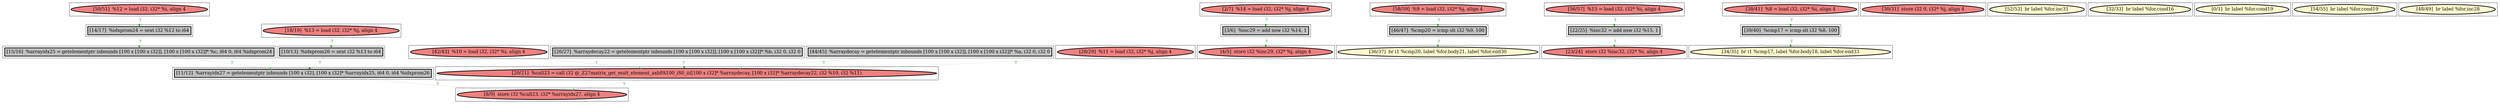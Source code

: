 
digraph G {



node1346->node1332 [style=dotted,color=forestgreen,label="T",fontcolor=forestgreen ]
node1332->node1327 [style=dotted,color=forestgreen,label="T",fontcolor=forestgreen ]
node1333->node1347 [style=dotted,color=forestgreen,label="T",fontcolor=forestgreen ]
node1329->node1327 [style=dotted,color=forestgreen,label="T",fontcolor=forestgreen ]
node1354->node1332 [style=dotted,color=forestgreen,label="T",fontcolor=forestgreen ]
node1342->node1330 [style=dotted,color=forestgreen,label="T",fontcolor=forestgreen ]
node1331->node1328 [style=dotted,color=forestgreen,label="T",fontcolor=forestgreen ]
node1345->node1351 [style=dotted,color=forestgreen,label="T",fontcolor=forestgreen ]
node1339->node1345 [style=dotted,color=forestgreen,label="T",fontcolor=forestgreen ]
node1334->node1338 [style=dotted,color=forestgreen,label="T",fontcolor=forestgreen ]
node1349->node1334 [style=dotted,color=forestgreen,label="T",fontcolor=forestgreen ]
node1326->node1333 [style=dotted,color=forestgreen,label="T",fontcolor=forestgreen ]
node1336->node1329 [style=dotted,color=forestgreen,label="T",fontcolor=forestgreen ]
node1330->node1336 [style=dotted,color=forestgreen,label="T",fontcolor=forestgreen ]
node1340->node1350 [style=dotted,color=forestgreen,label="T",fontcolor=forestgreen ]
node1341->node1332 [style=dotted,color=forestgreen,label="T",fontcolor=forestgreen ]
node1328->node1329 [style=dotted,color=forestgreen,label="T",fontcolor=forestgreen ]
node1350->node1352 [style=dotted,color=forestgreen,label="T",fontcolor=forestgreen ]
node1335->node1332 [style=dotted,color=forestgreen,label="T",fontcolor=forestgreen ]


subgraph cluster27 {


node1352 [penwidth=3.0,fontsize=20,fillcolor=lemonchiffon,label="[34/35]  br i1 %cmp17, label %for.body18, label %for.end33",shape=ellipse,style=filled ]



}

subgraph cluster28 {


node1353 [penwidth=3.0,fontsize=20,fillcolor=lightcoral,label="[30/31]  store i32 0, i32* %j, align 4",shape=ellipse,style=filled ]



}

subgraph cluster26 {


node1351 [penwidth=3.0,fontsize=20,fillcolor=lemonchiffon,label="[36/37]  br i1 %cmp20, label %for.body21, label %for.end30",shape=ellipse,style=filled ]



}

subgraph cluster29 {


node1354 [penwidth=3.0,fontsize=20,fillcolor=lightcoral,label="[28/29]  %11 = load i32, i32* %j, align 4",shape=ellipse,style=filled ]



}

subgraph cluster25 {


node1350 [penwidth=3.0,fontsize=20,fillcolor=grey,label="[39/40]  %cmp17 = icmp slt i32 %8, 100",shape=rectangle,style=filled ]



}

subgraph cluster24 {


node1349 [penwidth=3.0,fontsize=20,fillcolor=lightcoral,label="[56/57]  %15 = load i32, i32* %i, align 4",shape=ellipse,style=filled ]



}

subgraph cluster22 {


node1347 [penwidth=3.0,fontsize=20,fillcolor=lightcoral,label="[4/5]  store i32 %inc29, i32* %j, align 4",shape=ellipse,style=filled ]



}

subgraph cluster20 {


node1345 [penwidth=3.0,fontsize=20,fillcolor=grey,label="[46/47]  %cmp20 = icmp slt i32 %9, 100",shape=rectangle,style=filled ]



}

subgraph cluster18 {


node1343 [penwidth=3.0,fontsize=20,fillcolor=lemonchiffon,label="[52/53]  br label %for.inc31",shape=ellipse,style=filled ]



}

subgraph cluster16 {


node1341 [penwidth=3.0,fontsize=20,fillcolor=lightcoral,label="[42/43]  %10 = load i32, i32* %i, align 4",shape=ellipse,style=filled ]



}

subgraph cluster17 {


node1342 [penwidth=3.0,fontsize=20,fillcolor=lightcoral,label="[50/51]  %12 = load i32, i32* %i, align 4",shape=ellipse,style=filled ]



}

subgraph cluster4 {


node1329 [penwidth=3.0,fontsize=20,fillcolor=grey,label="[11/12]  %arrayidx27 = getelementptr inbounds [100 x i32], [100 x i32]* %arrayidx25, i64 0, i64 %idxprom26",shape=rectangle,style=filled ]



}

subgraph cluster3 {


node1328 [penwidth=3.0,fontsize=20,fillcolor=grey,label="[10/13]  %idxprom26 = sext i32 %13 to i64",shape=rectangle,style=filled ]



}

subgraph cluster2 {


node1327 [penwidth=3.0,fontsize=20,fillcolor=lightcoral,label="[8/9]  store i32 %call23, i32* %arrayidx27, align 4",shape=ellipse,style=filled ]



}

subgraph cluster1 {


node1326 [penwidth=3.0,fontsize=20,fillcolor=lightcoral,label="[2/7]  %14 = load i32, i32* %j, align 4",shape=ellipse,style=filled ]



}

subgraph cluster12 {


node1337 [penwidth=3.0,fontsize=20,fillcolor=lemonchiffon,label="[32/33]  br label %for.cond16",shape=ellipse,style=filled ]



}

subgraph cluster5 {


node1330 [penwidth=3.0,fontsize=20,fillcolor=grey,label="[14/17]  %idxprom24 = sext i32 %12 to i64",shape=rectangle,style=filled ]



}

subgraph cluster0 {


node1325 [penwidth=3.0,fontsize=20,fillcolor=lemonchiffon,label="[0/1]  br label %for.cond19",shape=ellipse,style=filled ]



}

subgraph cluster6 {


node1331 [penwidth=3.0,fontsize=20,fillcolor=lightcoral,label="[18/19]  %13 = load i32, i32* %j, align 4",shape=ellipse,style=filled ]



}

subgraph cluster14 {


node1339 [penwidth=3.0,fontsize=20,fillcolor=lightcoral,label="[58/59]  %9 = load i32, i32* %j, align 4",shape=ellipse,style=filled ]



}

subgraph cluster7 {


node1332 [penwidth=3.0,fontsize=20,fillcolor=lightcoral,label="[20/21]  %call23 = call i32 @_Z27matrix_get_mult_element_axbPA100_iS0_ii([100 x i32]* %arraydecay, [100 x i32]* %arraydecay22, i32 %10, i32 %11)",shape=ellipse,style=filled ]



}

subgraph cluster23 {


node1348 [penwidth=3.0,fontsize=20,fillcolor=lemonchiffon,label="[54/55]  br label %for.cond19",shape=ellipse,style=filled ]



}

subgraph cluster8 {


node1333 [penwidth=3.0,fontsize=20,fillcolor=grey,label="[3/6]  %inc29 = add nsw i32 %14, 1",shape=rectangle,style=filled ]



}

subgraph cluster21 {


node1346 [penwidth=3.0,fontsize=20,fillcolor=grey,label="[44/45]  %arraydecay = getelementptr inbounds [100 x [100 x i32]], [100 x [100 x i32]]* %a, i32 0, i32 0",shape=rectangle,style=filled ]



}

subgraph cluster9 {


node1334 [penwidth=3.0,fontsize=20,fillcolor=grey,label="[22/25]  %inc32 = add nsw i32 %15, 1",shape=rectangle,style=filled ]



}

subgraph cluster19 {


node1344 [penwidth=3.0,fontsize=20,fillcolor=lemonchiffon,label="[48/49]  br label %for.inc28",shape=ellipse,style=filled ]



}

subgraph cluster10 {


node1335 [penwidth=3.0,fontsize=20,fillcolor=grey,label="[26/27]  %arraydecay22 = getelementptr inbounds [100 x [100 x i32]], [100 x [100 x i32]]* %b, i32 0, i32 0",shape=rectangle,style=filled ]



}

subgraph cluster11 {


node1336 [penwidth=3.0,fontsize=20,fillcolor=grey,label="[15/16]  %arrayidx25 = getelementptr inbounds [100 x [100 x i32]], [100 x [100 x i32]]* %c, i64 0, i64 %idxprom24",shape=rectangle,style=filled ]



}

subgraph cluster13 {


node1338 [penwidth=3.0,fontsize=20,fillcolor=lightcoral,label="[23/24]  store i32 %inc32, i32* %i, align 4",shape=ellipse,style=filled ]



}

subgraph cluster15 {


node1340 [penwidth=3.0,fontsize=20,fillcolor=lightcoral,label="[38/41]  %8 = load i32, i32* %i, align 4",shape=ellipse,style=filled ]



}

}
